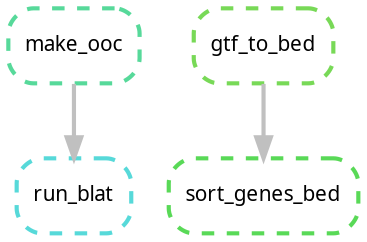 digraph snakemake_dag {
    graph[bgcolor=white, margin=0];
    node[shape=box, style=rounded, fontname=sans,                 fontsize=10, penwidth=2];
    edge[penwidth=2, color=grey];
	0[label = "make_ooc", color = "0.42 0.6 0.85", style="rounded,dashed"];
	1[label = "gtf_to_bed", color = "0.29 0.6 0.85", style="rounded,dashed"];
	/*2[label = "prep", color = "0.12 0.6 0.85", style="rounded,dashed"];*/
	3[label = "run_blat", color = "0.50 0.6 0.85", style="rounded,dashed"];
	/*4[label = "save_run_config", color = "0.46 0.6 0.85", style="rounded,dashed"];*/
	5[label = "sort_genes_bed", color = "0.33 0.6 0.85", style="rounded,dashed"];
	/*0 -> 2
	3 -> 2
	1 -> 2
	4 -> 2
	5 -> 2*/
	0 -> 3
	1 -> 5
}
